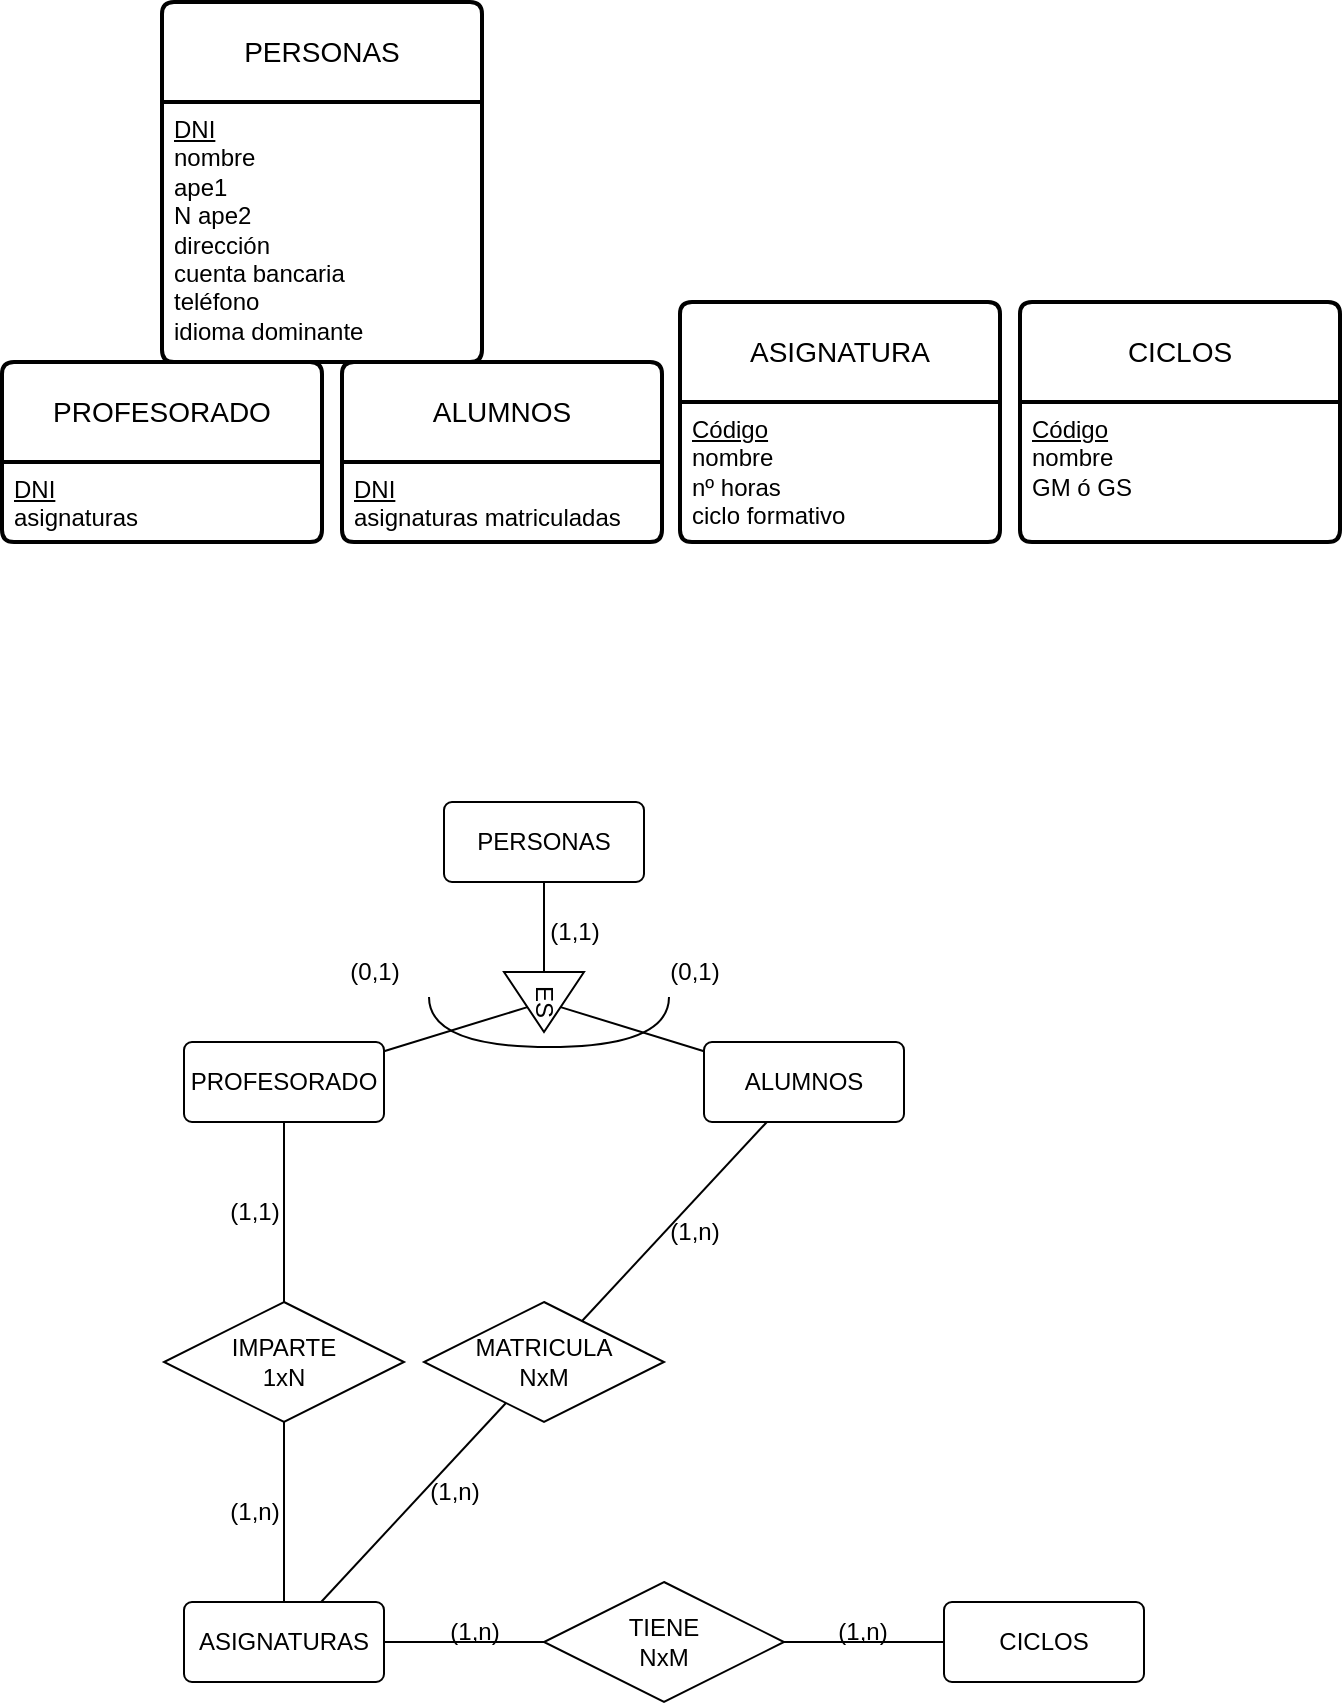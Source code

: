<mxfile version="22.0.4" type="device">
  <diagram name="Página-1" id="vGj1BrW4Xt66eVRpA3kY">
    <mxGraphModel dx="1114" dy="786" grid="1" gridSize="10" guides="1" tooltips="1" connect="1" arrows="1" fold="1" page="1" pageScale="1" pageWidth="827" pageHeight="1169" math="0" shadow="0">
      <root>
        <mxCell id="0" />
        <mxCell id="1" parent="0" />
        <mxCell id="UY0ERYmyL5Ke9OqQ_4Pv-1" value="PROFESORADO" style="swimlane;childLayout=stackLayout;horizontal=1;startSize=50;horizontalStack=0;rounded=1;fontSize=14;fontStyle=0;strokeWidth=2;resizeParent=0;resizeLast=1;shadow=0;dashed=0;align=center;arcSize=4;whiteSpace=wrap;html=1;" parent="1" vertex="1">
          <mxGeometry x="79" y="440" width="160" height="90" as="geometry">
            <mxRectangle x="79" y="520" width="150" height="50" as="alternateBounds" />
          </mxGeometry>
        </mxCell>
        <mxCell id="UY0ERYmyL5Ke9OqQ_4Pv-2" value="&lt;u&gt;DNI&lt;br&gt;&lt;/u&gt;asignaturas" style="align=left;strokeColor=none;fillColor=none;spacingLeft=4;fontSize=12;verticalAlign=top;resizable=0;rotatable=0;part=1;html=1;" parent="UY0ERYmyL5Ke9OqQ_4Pv-1" vertex="1">
          <mxGeometry y="50" width="160" height="40" as="geometry" />
        </mxCell>
        <mxCell id="UY0ERYmyL5Ke9OqQ_4Pv-3" value="ALUMNOS" style="swimlane;childLayout=stackLayout;horizontal=1;startSize=50;horizontalStack=0;rounded=1;fontSize=14;fontStyle=0;strokeWidth=2;resizeParent=0;resizeLast=1;shadow=0;dashed=0;align=center;arcSize=4;whiteSpace=wrap;html=1;" parent="1" vertex="1">
          <mxGeometry x="249" y="440" width="160" height="90" as="geometry" />
        </mxCell>
        <mxCell id="UY0ERYmyL5Ke9OqQ_4Pv-4" value="&lt;u&gt;DNI&lt;/u&gt;&lt;br style=&quot;border-color: var(--border-color);&quot;&gt;asignaturas matriculadas" style="align=left;strokeColor=none;fillColor=none;spacingLeft=4;fontSize=12;verticalAlign=top;resizable=0;rotatable=0;part=1;html=1;" parent="UY0ERYmyL5Ke9OqQ_4Pv-3" vertex="1">
          <mxGeometry y="50" width="160" height="40" as="geometry" />
        </mxCell>
        <mxCell id="UY0ERYmyL5Ke9OqQ_4Pv-5" value="ASIGNATURA" style="swimlane;childLayout=stackLayout;horizontal=1;startSize=50;horizontalStack=0;rounded=1;fontSize=14;fontStyle=0;strokeWidth=2;resizeParent=0;resizeLast=1;shadow=0;dashed=0;align=center;arcSize=4;whiteSpace=wrap;html=1;" parent="1" vertex="1">
          <mxGeometry x="418" y="410" width="160" height="120" as="geometry" />
        </mxCell>
        <mxCell id="UY0ERYmyL5Ke9OqQ_4Pv-6" value="&lt;u&gt;Código&lt;/u&gt;&lt;br&gt;nombre&lt;br&gt;nº horas&lt;br&gt;ciclo formativo&lt;br&gt;" style="align=left;strokeColor=none;fillColor=none;spacingLeft=4;fontSize=12;verticalAlign=top;resizable=0;rotatable=0;part=1;html=1;" parent="UY0ERYmyL5Ke9OqQ_4Pv-5" vertex="1">
          <mxGeometry y="50" width="160" height="70" as="geometry" />
        </mxCell>
        <mxCell id="UY0ERYmyL5Ke9OqQ_4Pv-7" value="CICLOS" style="swimlane;childLayout=stackLayout;horizontal=1;startSize=50;horizontalStack=0;rounded=1;fontSize=14;fontStyle=0;strokeWidth=2;resizeParent=0;resizeLast=1;shadow=0;dashed=0;align=center;arcSize=4;whiteSpace=wrap;html=1;" parent="1" vertex="1">
          <mxGeometry x="588" y="410" width="160" height="120" as="geometry" />
        </mxCell>
        <mxCell id="UY0ERYmyL5Ke9OqQ_4Pv-8" value="&lt;u&gt;Código&lt;br&gt;&lt;/u&gt;nombre&lt;br&gt;GM ó GS" style="align=left;strokeColor=none;fillColor=none;spacingLeft=4;fontSize=12;verticalAlign=top;resizable=0;rotatable=0;part=1;html=1;" parent="UY0ERYmyL5Ke9OqQ_4Pv-7" vertex="1">
          <mxGeometry y="50" width="160" height="70" as="geometry" />
        </mxCell>
        <mxCell id="UY0ERYmyL5Ke9OqQ_4Pv-9" value="PROFESORADO" style="rounded=1;arcSize=10;whiteSpace=wrap;html=1;align=center;" parent="1" vertex="1">
          <mxGeometry x="170" y="780" width="100" height="40" as="geometry" />
        </mxCell>
        <mxCell id="UY0ERYmyL5Ke9OqQ_4Pv-10" value="ALUMNOS" style="rounded=1;arcSize=10;whiteSpace=wrap;html=1;align=center;" parent="1" vertex="1">
          <mxGeometry x="430" y="780" width="100" height="40" as="geometry" />
        </mxCell>
        <mxCell id="UY0ERYmyL5Ke9OqQ_4Pv-11" value="ASIGNATURAS" style="rounded=1;arcSize=10;whiteSpace=wrap;html=1;align=center;" parent="1" vertex="1">
          <mxGeometry x="170" y="1060" width="100" height="40" as="geometry" />
        </mxCell>
        <mxCell id="UY0ERYmyL5Ke9OqQ_4Pv-12" value="CICLOS" style="rounded=1;arcSize=10;whiteSpace=wrap;html=1;align=center;" parent="1" vertex="1">
          <mxGeometry x="550" y="1060" width="100" height="40" as="geometry" />
        </mxCell>
        <mxCell id="UY0ERYmyL5Ke9OqQ_4Pv-14" value="IMPARTE&lt;br&gt;1xN" style="shape=rhombus;perimeter=rhombusPerimeter;whiteSpace=wrap;html=1;align=center;" parent="1" vertex="1">
          <mxGeometry x="160" y="910" width="120" height="60" as="geometry" />
        </mxCell>
        <mxCell id="UY0ERYmyL5Ke9OqQ_4Pv-15" value="TIENE&lt;br&gt;NxM" style="shape=rhombus;perimeter=rhombusPerimeter;whiteSpace=wrap;html=1;align=center;" parent="1" vertex="1">
          <mxGeometry x="350" y="1050" width="120" height="60" as="geometry" />
        </mxCell>
        <mxCell id="UY0ERYmyL5Ke9OqQ_4Pv-16" value="MATRICULA&lt;br&gt;NxM" style="shape=rhombus;perimeter=rhombusPerimeter;whiteSpace=wrap;html=1;align=center;" parent="1" vertex="1">
          <mxGeometry x="290" y="910" width="120" height="60" as="geometry" />
        </mxCell>
        <mxCell id="UY0ERYmyL5Ke9OqQ_4Pv-17" value="" style="endArrow=none;html=1;rounded=0;" parent="1" source="UY0ERYmyL5Ke9OqQ_4Pv-11" target="UY0ERYmyL5Ke9OqQ_4Pv-15" edge="1">
          <mxGeometry relative="1" as="geometry">
            <mxPoint x="310" y="1120" as="sourcePoint" />
            <mxPoint x="470" y="1120" as="targetPoint" />
          </mxGeometry>
        </mxCell>
        <mxCell id="UY0ERYmyL5Ke9OqQ_4Pv-18" value="" style="endArrow=none;html=1;rounded=0;" parent="1" source="UY0ERYmyL5Ke9OqQ_4Pv-15" target="UY0ERYmyL5Ke9OqQ_4Pv-12" edge="1">
          <mxGeometry relative="1" as="geometry">
            <mxPoint x="280" y="1093" as="sourcePoint" />
            <mxPoint x="356" y="1097" as="targetPoint" />
          </mxGeometry>
        </mxCell>
        <mxCell id="UY0ERYmyL5Ke9OqQ_4Pv-19" value="" style="endArrow=none;html=1;rounded=0;" parent="1" source="UY0ERYmyL5Ke9OqQ_4Pv-14" target="UY0ERYmyL5Ke9OqQ_4Pv-11" edge="1">
          <mxGeometry relative="1" as="geometry">
            <mxPoint x="290" y="1103" as="sourcePoint" />
            <mxPoint x="366" y="1107" as="targetPoint" />
          </mxGeometry>
        </mxCell>
        <mxCell id="UY0ERYmyL5Ke9OqQ_4Pv-20" value="" style="endArrow=none;html=1;rounded=0;" parent="1" source="UY0ERYmyL5Ke9OqQ_4Pv-9" target="UY0ERYmyL5Ke9OqQ_4Pv-14" edge="1">
          <mxGeometry relative="1" as="geometry">
            <mxPoint x="300" y="1113" as="sourcePoint" />
            <mxPoint x="376" y="1117" as="targetPoint" />
          </mxGeometry>
        </mxCell>
        <mxCell id="UY0ERYmyL5Ke9OqQ_4Pv-21" value="" style="endArrow=none;html=1;rounded=0;" parent="1" source="UY0ERYmyL5Ke9OqQ_4Pv-11" target="UY0ERYmyL5Ke9OqQ_4Pv-16" edge="1">
          <mxGeometry relative="1" as="geometry">
            <mxPoint x="310" y="1123" as="sourcePoint" />
            <mxPoint x="386" y="1127" as="targetPoint" />
          </mxGeometry>
        </mxCell>
        <mxCell id="UY0ERYmyL5Ke9OqQ_4Pv-22" value="" style="endArrow=none;html=1;rounded=0;" parent="1" source="UY0ERYmyL5Ke9OqQ_4Pv-16" target="UY0ERYmyL5Ke9OqQ_4Pv-10" edge="1">
          <mxGeometry relative="1" as="geometry">
            <mxPoint x="320" y="1133" as="sourcePoint" />
            <mxPoint x="396" y="1137" as="targetPoint" />
          </mxGeometry>
        </mxCell>
        <mxCell id="UY0ERYmyL5Ke9OqQ_4Pv-23" value="(1,1)" style="text;html=1;align=center;verticalAlign=middle;resizable=0;points=[];autosize=1;strokeColor=none;fillColor=none;" parent="1" vertex="1">
          <mxGeometry x="180" y="850" width="50" height="30" as="geometry" />
        </mxCell>
        <mxCell id="UY0ERYmyL5Ke9OqQ_4Pv-24" value="(1,n)" style="text;html=1;align=center;verticalAlign=middle;resizable=0;points=[];autosize=1;strokeColor=none;fillColor=none;" parent="1" vertex="1">
          <mxGeometry x="180" y="1000" width="50" height="30" as="geometry" />
        </mxCell>
        <mxCell id="UY0ERYmyL5Ke9OqQ_4Pv-26" value="(1,n)" style="text;html=1;align=center;verticalAlign=middle;resizable=0;points=[];autosize=1;strokeColor=none;fillColor=none;" parent="1" vertex="1">
          <mxGeometry x="400" y="860" width="50" height="30" as="geometry" />
        </mxCell>
        <mxCell id="UY0ERYmyL5Ke9OqQ_4Pv-27" value="(1,n)" style="text;html=1;align=center;verticalAlign=middle;resizable=0;points=[];autosize=1;strokeColor=none;fillColor=none;" parent="1" vertex="1">
          <mxGeometry x="280" y="990" width="50" height="30" as="geometry" />
        </mxCell>
        <mxCell id="UY0ERYmyL5Ke9OqQ_4Pv-28" value="(1,n)" style="text;html=1;align=center;verticalAlign=middle;resizable=0;points=[];autosize=1;strokeColor=none;fillColor=none;" parent="1" vertex="1">
          <mxGeometry x="290" y="1060" width="50" height="30" as="geometry" />
        </mxCell>
        <mxCell id="UY0ERYmyL5Ke9OqQ_4Pv-29" value="(1,n)" style="text;html=1;align=center;verticalAlign=middle;resizable=0;points=[];autosize=1;strokeColor=none;fillColor=none;" parent="1" vertex="1">
          <mxGeometry x="484" y="1060" width="50" height="30" as="geometry" />
        </mxCell>
        <mxCell id="1IWK0ZEntXqw2wCNZAHz-1" value="PERSONAS" style="swimlane;childLayout=stackLayout;horizontal=1;startSize=50;horizontalStack=0;rounded=1;fontSize=14;fontStyle=0;strokeWidth=2;resizeParent=0;resizeLast=1;shadow=0;dashed=0;align=center;arcSize=4;whiteSpace=wrap;html=1;" parent="1" vertex="1">
          <mxGeometry x="159" y="260" width="160" height="180" as="geometry" />
        </mxCell>
        <mxCell id="1IWK0ZEntXqw2wCNZAHz-2" value="&lt;u&gt;DNI&lt;br&gt;&lt;/u&gt;nombre&lt;br&gt;ape1&lt;br&gt;N ape2&lt;br&gt;dirección&lt;br&gt;cuenta bancaria&lt;br&gt;teléfono&lt;br&gt;idioma dominante" style="align=left;strokeColor=none;fillColor=none;spacingLeft=4;fontSize=12;verticalAlign=top;resizable=0;rotatable=0;part=1;html=1;" parent="1IWK0ZEntXqw2wCNZAHz-1" vertex="1">
          <mxGeometry y="50" width="160" height="130" as="geometry" />
        </mxCell>
        <mxCell id="1IWK0ZEntXqw2wCNZAHz-3" value="PERSONAS" style="rounded=1;arcSize=10;whiteSpace=wrap;html=1;align=center;" parent="1" vertex="1">
          <mxGeometry x="300" y="660" width="100" height="40" as="geometry" />
        </mxCell>
        <mxCell id="1IWK0ZEntXqw2wCNZAHz-4" value="ES" style="triangle;whiteSpace=wrap;html=1;rotation=90;" parent="1" vertex="1">
          <mxGeometry x="335" y="740" width="30" height="40" as="geometry" />
        </mxCell>
        <mxCell id="1IWK0ZEntXqw2wCNZAHz-8" value="(1,1)" style="text;html=1;align=center;verticalAlign=middle;resizable=0;points=[];autosize=1;strokeColor=none;fillColor=none;" parent="1" vertex="1">
          <mxGeometry x="340" y="710" width="50" height="30" as="geometry" />
        </mxCell>
        <mxCell id="1IWK0ZEntXqw2wCNZAHz-9" value="(0,1)" style="text;html=1;align=center;verticalAlign=middle;resizable=0;points=[];autosize=1;strokeColor=none;fillColor=none;" parent="1" vertex="1">
          <mxGeometry x="240" y="730" width="50" height="30" as="geometry" />
        </mxCell>
        <mxCell id="1IWK0ZEntXqw2wCNZAHz-10" value="(0,1)" style="text;html=1;align=center;verticalAlign=middle;resizable=0;points=[];autosize=1;strokeColor=none;fillColor=none;" parent="1" vertex="1">
          <mxGeometry x="400" y="730" width="50" height="30" as="geometry" />
        </mxCell>
        <mxCell id="1IWK0ZEntXqw2wCNZAHz-13" value="" style="endArrow=none;html=1;rounded=0;" parent="1" source="1IWK0ZEntXqw2wCNZAHz-3" target="1IWK0ZEntXqw2wCNZAHz-4" edge="1">
          <mxGeometry relative="1" as="geometry">
            <mxPoint x="350" y="710" as="sourcePoint" />
            <mxPoint x="430" y="750" as="targetPoint" />
          </mxGeometry>
        </mxCell>
        <mxCell id="1IWK0ZEntXqw2wCNZAHz-15" value="" style="endArrow=none;html=1;rounded=0;" parent="1" source="UY0ERYmyL5Ke9OqQ_4Pv-9" target="1IWK0ZEntXqw2wCNZAHz-4" edge="1">
          <mxGeometry relative="1" as="geometry">
            <mxPoint x="270" y="750" as="sourcePoint" />
            <mxPoint x="430" y="750" as="targetPoint" />
          </mxGeometry>
        </mxCell>
        <mxCell id="1IWK0ZEntXqw2wCNZAHz-16" value="" style="endArrow=none;html=1;rounded=0;" parent="1" source="1IWK0ZEntXqw2wCNZAHz-4" target="UY0ERYmyL5Ke9OqQ_4Pv-10" edge="1">
          <mxGeometry relative="1" as="geometry">
            <mxPoint x="280" y="795" as="sourcePoint" />
            <mxPoint x="352" y="773" as="targetPoint" />
          </mxGeometry>
        </mxCell>
        <mxCell id="1IWK0ZEntXqw2wCNZAHz-17" value="" style="shape=requiredInterface;html=1;verticalLabelPosition=bottom;sketch=0;rotation=90;" parent="1" vertex="1">
          <mxGeometry x="340" y="710" width="25" height="120" as="geometry" />
        </mxCell>
      </root>
    </mxGraphModel>
  </diagram>
</mxfile>
